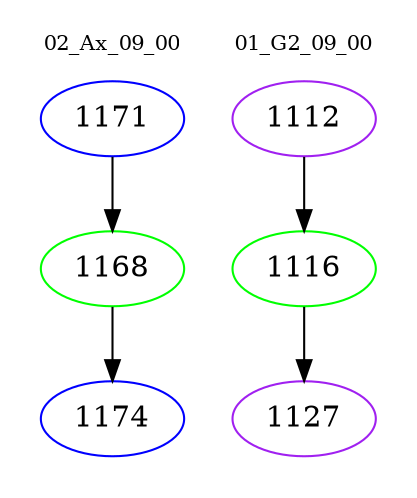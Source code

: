 digraph{
subgraph cluster_0 {
color = white
label = "02_Ax_09_00";
fontsize=10;
T0_1171 [label="1171", color="blue"]
T0_1171 -> T0_1168 [color="black"]
T0_1168 [label="1168", color="green"]
T0_1168 -> T0_1174 [color="black"]
T0_1174 [label="1174", color="blue"]
}
subgraph cluster_1 {
color = white
label = "01_G2_09_00";
fontsize=10;
T1_1112 [label="1112", color="purple"]
T1_1112 -> T1_1116 [color="black"]
T1_1116 [label="1116", color="green"]
T1_1116 -> T1_1127 [color="black"]
T1_1127 [label="1127", color="purple"]
}
}
